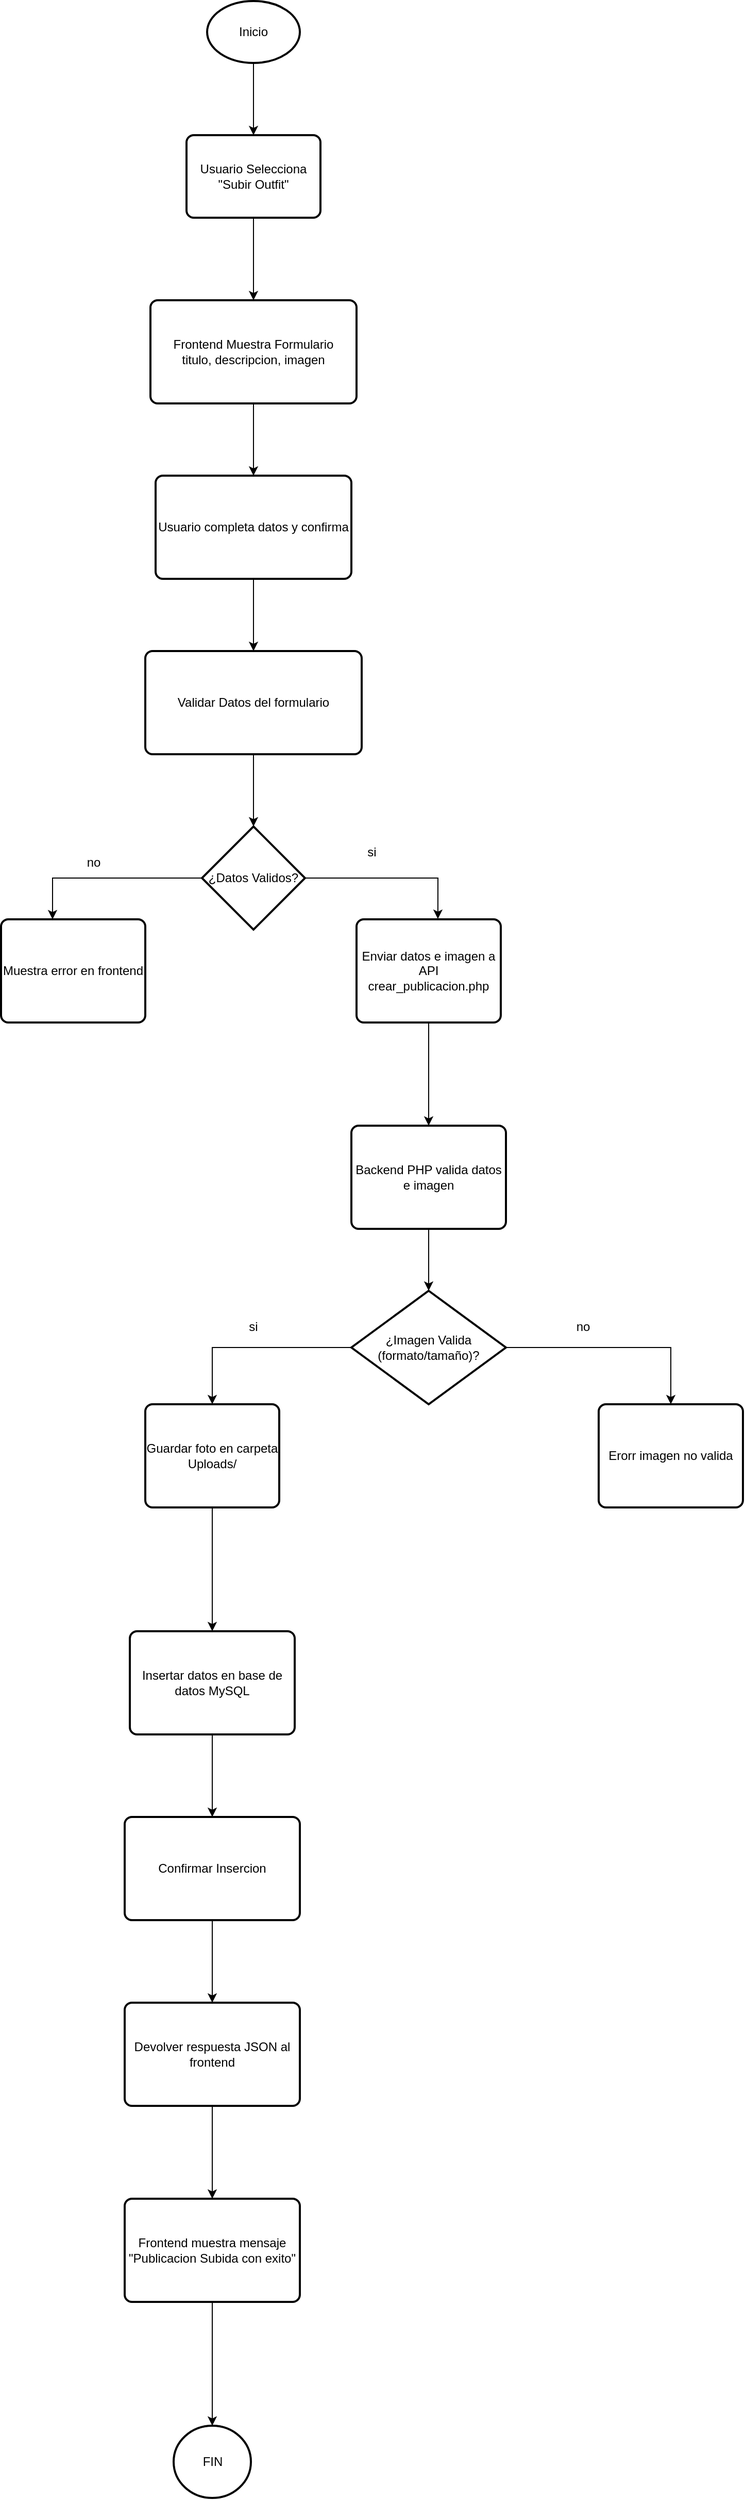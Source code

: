 <mxfile version="28.2.5">
  <diagram name="Página-1" id="TkSKEUf_A8vN1_u4OrjX">
    <mxGraphModel dx="1034" dy="570" grid="1" gridSize="10" guides="1" tooltips="1" connect="1" arrows="1" fold="1" page="1" pageScale="1" pageWidth="827" pageHeight="1169" math="0" shadow="0">
      <root>
        <mxCell id="0" />
        <mxCell id="1" parent="0" />
        <mxCell id="O35mJmS__I5Dm7um8wPa-6" style="edgeStyle=orthogonalEdgeStyle;rounded=0;orthogonalLoop=1;jettySize=auto;html=1;exitX=0.5;exitY=1;exitDx=0;exitDy=0;exitPerimeter=0;" edge="1" parent="1" source="O35mJmS__I5Dm7um8wPa-1" target="O35mJmS__I5Dm7um8wPa-5">
          <mxGeometry relative="1" as="geometry" />
        </mxCell>
        <mxCell id="O35mJmS__I5Dm7um8wPa-1" value="Inicio" style="strokeWidth=2;html=1;shape=mxgraph.flowchart.start_2;whiteSpace=wrap;" vertex="1" parent="1">
          <mxGeometry x="350" y="10" width="90" height="60" as="geometry" />
        </mxCell>
        <mxCell id="O35mJmS__I5Dm7um8wPa-8" style="edgeStyle=orthogonalEdgeStyle;rounded=0;orthogonalLoop=1;jettySize=auto;html=1;exitX=0.5;exitY=1;exitDx=0;exitDy=0;entryX=0.5;entryY=0;entryDx=0;entryDy=0;" edge="1" parent="1" source="O35mJmS__I5Dm7um8wPa-5" target="O35mJmS__I5Dm7um8wPa-7">
          <mxGeometry relative="1" as="geometry" />
        </mxCell>
        <mxCell id="O35mJmS__I5Dm7um8wPa-5" value="&lt;div&gt;Usuario Selecciona&lt;/div&gt;&quot;Subir Outfit&quot;" style="rounded=1;whiteSpace=wrap;html=1;absoluteArcSize=1;arcSize=14;strokeWidth=2;" vertex="1" parent="1">
          <mxGeometry x="330" y="140" width="130" height="80" as="geometry" />
        </mxCell>
        <mxCell id="O35mJmS__I5Dm7um8wPa-10" style="edgeStyle=orthogonalEdgeStyle;rounded=0;orthogonalLoop=1;jettySize=auto;html=1;exitX=0.5;exitY=1;exitDx=0;exitDy=0;entryX=0.5;entryY=0;entryDx=0;entryDy=0;" edge="1" parent="1" source="O35mJmS__I5Dm7um8wPa-7" target="O35mJmS__I5Dm7um8wPa-9">
          <mxGeometry relative="1" as="geometry" />
        </mxCell>
        <mxCell id="O35mJmS__I5Dm7um8wPa-7" value="Frontend Muestra Formulario&lt;div&gt;titulo, descripcion, imagen&lt;/div&gt;" style="rounded=1;whiteSpace=wrap;html=1;absoluteArcSize=1;arcSize=14;strokeWidth=2;" vertex="1" parent="1">
          <mxGeometry x="295" y="300" width="200" height="100" as="geometry" />
        </mxCell>
        <mxCell id="O35mJmS__I5Dm7um8wPa-12" style="edgeStyle=orthogonalEdgeStyle;rounded=0;orthogonalLoop=1;jettySize=auto;html=1;exitX=0.5;exitY=1;exitDx=0;exitDy=0;entryX=0.5;entryY=0;entryDx=0;entryDy=0;" edge="1" parent="1" source="O35mJmS__I5Dm7um8wPa-9" target="O35mJmS__I5Dm7um8wPa-11">
          <mxGeometry relative="1" as="geometry" />
        </mxCell>
        <mxCell id="O35mJmS__I5Dm7um8wPa-9" value="Usuario completa datos y confirma" style="rounded=1;whiteSpace=wrap;html=1;absoluteArcSize=1;arcSize=14;strokeWidth=2;" vertex="1" parent="1">
          <mxGeometry x="300" y="470" width="190" height="100" as="geometry" />
        </mxCell>
        <mxCell id="O35mJmS__I5Dm7um8wPa-11" value="Validar Datos del formulario" style="rounded=1;whiteSpace=wrap;html=1;absoluteArcSize=1;arcSize=14;strokeWidth=2;" vertex="1" parent="1">
          <mxGeometry x="290" y="640" width="210" height="100" as="geometry" />
        </mxCell>
        <mxCell id="O35mJmS__I5Dm7um8wPa-14" style="edgeStyle=orthogonalEdgeStyle;rounded=0;orthogonalLoop=1;jettySize=auto;html=1;exitX=0;exitY=0.5;exitDx=0;exitDy=0;exitPerimeter=0;entryX=0.357;entryY=0;entryDx=0;entryDy=0;entryPerimeter=0;" edge="1" parent="1" source="O35mJmS__I5Dm7um8wPa-13" target="O35mJmS__I5Dm7um8wPa-15">
          <mxGeometry relative="1" as="geometry">
            <mxPoint x="240" y="860" as="targetPoint" />
          </mxGeometry>
        </mxCell>
        <mxCell id="O35mJmS__I5Dm7um8wPa-13" value="¿Datos Validos?" style="strokeWidth=2;html=1;shape=mxgraph.flowchart.decision;whiteSpace=wrap;" vertex="1" parent="1">
          <mxGeometry x="345" y="810" width="100" height="100" as="geometry" />
        </mxCell>
        <mxCell id="O35mJmS__I5Dm7um8wPa-15" value="Muestra error en frontend" style="rounded=1;whiteSpace=wrap;html=1;absoluteArcSize=1;arcSize=14;strokeWidth=2;" vertex="1" parent="1">
          <mxGeometry x="150" y="900" width="140" height="100" as="geometry" />
        </mxCell>
        <mxCell id="O35mJmS__I5Dm7um8wPa-16" value="no" style="text;html=1;align=center;verticalAlign=middle;whiteSpace=wrap;rounded=0;" vertex="1" parent="1">
          <mxGeometry x="210" y="830" width="60" height="30" as="geometry" />
        </mxCell>
        <mxCell id="O35mJmS__I5Dm7um8wPa-17" style="edgeStyle=orthogonalEdgeStyle;rounded=0;orthogonalLoop=1;jettySize=auto;html=1;exitX=0.5;exitY=1;exitDx=0;exitDy=0;entryX=0.5;entryY=0;entryDx=0;entryDy=0;entryPerimeter=0;" edge="1" parent="1" source="O35mJmS__I5Dm7um8wPa-11" target="O35mJmS__I5Dm7um8wPa-13">
          <mxGeometry relative="1" as="geometry" />
        </mxCell>
        <mxCell id="O35mJmS__I5Dm7um8wPa-22" style="edgeStyle=orthogonalEdgeStyle;rounded=0;orthogonalLoop=1;jettySize=auto;html=1;exitX=0.5;exitY=1;exitDx=0;exitDy=0;" edge="1" parent="1" source="O35mJmS__I5Dm7um8wPa-18" target="O35mJmS__I5Dm7um8wPa-21">
          <mxGeometry relative="1" as="geometry" />
        </mxCell>
        <mxCell id="O35mJmS__I5Dm7um8wPa-18" value="Enviar datos e imagen a API crear_publicacion.php" style="rounded=1;whiteSpace=wrap;html=1;absoluteArcSize=1;arcSize=14;strokeWidth=2;" vertex="1" parent="1">
          <mxGeometry x="495" y="900" width="140" height="100" as="geometry" />
        </mxCell>
        <mxCell id="O35mJmS__I5Dm7um8wPa-19" style="edgeStyle=orthogonalEdgeStyle;rounded=0;orthogonalLoop=1;jettySize=auto;html=1;exitX=1;exitY=0.5;exitDx=0;exitDy=0;exitPerimeter=0;entryX=0.564;entryY=-0.004;entryDx=0;entryDy=0;entryPerimeter=0;" edge="1" parent="1" source="O35mJmS__I5Dm7um8wPa-13" target="O35mJmS__I5Dm7um8wPa-18">
          <mxGeometry relative="1" as="geometry" />
        </mxCell>
        <mxCell id="O35mJmS__I5Dm7um8wPa-20" value="si" style="text;html=1;align=center;verticalAlign=middle;whiteSpace=wrap;rounded=0;" vertex="1" parent="1">
          <mxGeometry x="480" y="820" width="60" height="30" as="geometry" />
        </mxCell>
        <mxCell id="O35mJmS__I5Dm7um8wPa-27" style="edgeStyle=orthogonalEdgeStyle;rounded=0;orthogonalLoop=1;jettySize=auto;html=1;exitX=0.5;exitY=1;exitDx=0;exitDy=0;" edge="1" parent="1" source="O35mJmS__I5Dm7um8wPa-21" target="O35mJmS__I5Dm7um8wPa-23">
          <mxGeometry relative="1" as="geometry" />
        </mxCell>
        <mxCell id="O35mJmS__I5Dm7um8wPa-21" value="Backend PHP valida datos e imagen" style="rounded=1;whiteSpace=wrap;html=1;absoluteArcSize=1;arcSize=14;strokeWidth=2;" vertex="1" parent="1">
          <mxGeometry x="490" y="1100" width="150" height="100" as="geometry" />
        </mxCell>
        <mxCell id="O35mJmS__I5Dm7um8wPa-25" style="edgeStyle=orthogonalEdgeStyle;rounded=0;orthogonalLoop=1;jettySize=auto;html=1;exitX=1;exitY=0.5;exitDx=0;exitDy=0;exitPerimeter=0;entryX=0.5;entryY=0;entryDx=0;entryDy=0;" edge="1" parent="1" source="O35mJmS__I5Dm7um8wPa-23" target="O35mJmS__I5Dm7um8wPa-26">
          <mxGeometry relative="1" as="geometry">
            <mxPoint x="770" y="1315" as="targetPoint" />
          </mxGeometry>
        </mxCell>
        <mxCell id="O35mJmS__I5Dm7um8wPa-29" style="edgeStyle=orthogonalEdgeStyle;rounded=0;orthogonalLoop=1;jettySize=auto;html=1;exitX=0;exitY=0.5;exitDx=0;exitDy=0;exitPerimeter=0;entryX=0.5;entryY=0;entryDx=0;entryDy=0;" edge="1" parent="1" source="O35mJmS__I5Dm7um8wPa-23" target="O35mJmS__I5Dm7um8wPa-28">
          <mxGeometry relative="1" as="geometry" />
        </mxCell>
        <mxCell id="O35mJmS__I5Dm7um8wPa-23" value="¿Imagen Valida&lt;div&gt;(formato/tamaño)?&lt;/div&gt;" style="strokeWidth=2;html=1;shape=mxgraph.flowchart.decision;whiteSpace=wrap;" vertex="1" parent="1">
          <mxGeometry x="490" y="1260" width="150" height="110" as="geometry" />
        </mxCell>
        <mxCell id="O35mJmS__I5Dm7um8wPa-26" value="Erorr imagen no valida" style="rounded=1;whiteSpace=wrap;html=1;absoluteArcSize=1;arcSize=14;strokeWidth=2;" vertex="1" parent="1">
          <mxGeometry x="730" y="1370" width="140" height="100" as="geometry" />
        </mxCell>
        <mxCell id="O35mJmS__I5Dm7um8wPa-35" style="edgeStyle=orthogonalEdgeStyle;rounded=0;orthogonalLoop=1;jettySize=auto;html=1;exitX=0.5;exitY=1;exitDx=0;exitDy=0;" edge="1" parent="1" source="O35mJmS__I5Dm7um8wPa-28" target="O35mJmS__I5Dm7um8wPa-33">
          <mxGeometry relative="1" as="geometry" />
        </mxCell>
        <mxCell id="O35mJmS__I5Dm7um8wPa-28" value="Guardar foto en carpeta Uploads/" style="rounded=1;whiteSpace=wrap;html=1;absoluteArcSize=1;arcSize=14;strokeWidth=2;" vertex="1" parent="1">
          <mxGeometry x="290" y="1370" width="130" height="100" as="geometry" />
        </mxCell>
        <mxCell id="O35mJmS__I5Dm7um8wPa-31" value="no" style="text;html=1;align=center;verticalAlign=middle;whiteSpace=wrap;rounded=0;" vertex="1" parent="1">
          <mxGeometry x="660" y="1280" width="110" height="30" as="geometry" />
        </mxCell>
        <mxCell id="O35mJmS__I5Dm7um8wPa-32" value="si" style="text;html=1;align=center;verticalAlign=middle;whiteSpace=wrap;rounded=0;" vertex="1" parent="1">
          <mxGeometry x="340" y="1280" width="110" height="30" as="geometry" />
        </mxCell>
        <mxCell id="O35mJmS__I5Dm7um8wPa-37" style="edgeStyle=orthogonalEdgeStyle;rounded=0;orthogonalLoop=1;jettySize=auto;html=1;exitX=0.5;exitY=1;exitDx=0;exitDy=0;" edge="1" parent="1" source="O35mJmS__I5Dm7um8wPa-33" target="O35mJmS__I5Dm7um8wPa-36">
          <mxGeometry relative="1" as="geometry" />
        </mxCell>
        <mxCell id="O35mJmS__I5Dm7um8wPa-33" value="Insertar datos en base de datos MySQL" style="rounded=1;whiteSpace=wrap;html=1;absoluteArcSize=1;arcSize=14;strokeWidth=2;" vertex="1" parent="1">
          <mxGeometry x="275" y="1590" width="160" height="100" as="geometry" />
        </mxCell>
        <mxCell id="O35mJmS__I5Dm7um8wPa-39" style="edgeStyle=orthogonalEdgeStyle;rounded=0;orthogonalLoop=1;jettySize=auto;html=1;exitX=0.5;exitY=1;exitDx=0;exitDy=0;entryX=0.5;entryY=0;entryDx=0;entryDy=0;" edge="1" parent="1" source="O35mJmS__I5Dm7um8wPa-36" target="O35mJmS__I5Dm7um8wPa-38">
          <mxGeometry relative="1" as="geometry" />
        </mxCell>
        <mxCell id="O35mJmS__I5Dm7um8wPa-36" value="Confirmar Insercion" style="rounded=1;whiteSpace=wrap;html=1;absoluteArcSize=1;arcSize=14;strokeWidth=2;" vertex="1" parent="1">
          <mxGeometry x="270" y="1770" width="170" height="100" as="geometry" />
        </mxCell>
        <mxCell id="O35mJmS__I5Dm7um8wPa-41" style="edgeStyle=orthogonalEdgeStyle;rounded=0;orthogonalLoop=1;jettySize=auto;html=1;exitX=0.5;exitY=1;exitDx=0;exitDy=0;" edge="1" parent="1" source="O35mJmS__I5Dm7um8wPa-38" target="O35mJmS__I5Dm7um8wPa-40">
          <mxGeometry relative="1" as="geometry" />
        </mxCell>
        <mxCell id="O35mJmS__I5Dm7um8wPa-38" value="Devolver respuesta JSON al frontend" style="rounded=1;whiteSpace=wrap;html=1;absoluteArcSize=1;arcSize=14;strokeWidth=2;" vertex="1" parent="1">
          <mxGeometry x="270" y="1950" width="170" height="100" as="geometry" />
        </mxCell>
        <mxCell id="O35mJmS__I5Dm7um8wPa-40" value="Frontend muestra mensaje &quot;Publicacion Subida con exito&quot;" style="rounded=1;whiteSpace=wrap;html=1;absoluteArcSize=1;arcSize=14;strokeWidth=2;" vertex="1" parent="1">
          <mxGeometry x="270" y="2140" width="170" height="100" as="geometry" />
        </mxCell>
        <mxCell id="O35mJmS__I5Dm7um8wPa-42" value="FIN" style="strokeWidth=2;html=1;shape=mxgraph.flowchart.start_2;whiteSpace=wrap;" vertex="1" parent="1">
          <mxGeometry x="317.5" y="2360" width="75" height="70" as="geometry" />
        </mxCell>
        <mxCell id="O35mJmS__I5Dm7um8wPa-44" style="edgeStyle=orthogonalEdgeStyle;rounded=0;orthogonalLoop=1;jettySize=auto;html=1;exitX=0.5;exitY=1;exitDx=0;exitDy=0;entryX=0.5;entryY=0;entryDx=0;entryDy=0;entryPerimeter=0;" edge="1" parent="1" source="O35mJmS__I5Dm7um8wPa-40" target="O35mJmS__I5Dm7um8wPa-42">
          <mxGeometry relative="1" as="geometry" />
        </mxCell>
      </root>
    </mxGraphModel>
  </diagram>
</mxfile>
